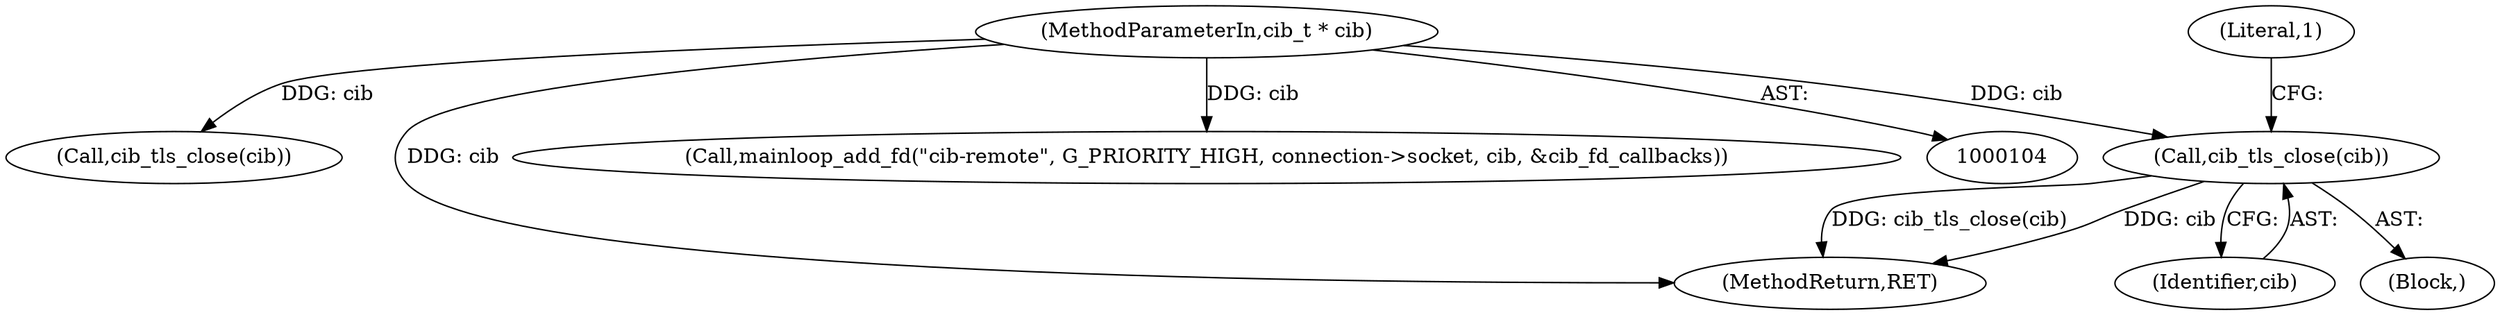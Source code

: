 digraph "0_pacemaker_564f7cc2a51dcd2f28ab12a13394f31be5aa3c93_10@API" {
"1000240" [label="(Call,cib_tls_close(cib))"];
"1000105" [label="(MethodParameterIn,cib_t * cib)"];
"1000240" [label="(Call,cib_tls_close(cib))"];
"1000217" [label="(Block,)"];
"1000383" [label="(Call,cib_tls_close(cib))"];
"1000105" [label="(MethodParameterIn,cib_t * cib)"];
"1000244" [label="(Literal,1)"];
"1000404" [label="(MethodReturn,RET)"];
"1000393" [label="(Call,mainloop_add_fd(\"cib-remote\", G_PRIORITY_HIGH, connection->socket, cib, &cib_fd_callbacks))"];
"1000241" [label="(Identifier,cib)"];
"1000240" -> "1000217"  [label="AST: "];
"1000240" -> "1000241"  [label="CFG: "];
"1000241" -> "1000240"  [label="AST: "];
"1000244" -> "1000240"  [label="CFG: "];
"1000240" -> "1000404"  [label="DDG: cib_tls_close(cib)"];
"1000240" -> "1000404"  [label="DDG: cib"];
"1000105" -> "1000240"  [label="DDG: cib"];
"1000105" -> "1000104"  [label="AST: "];
"1000105" -> "1000404"  [label="DDG: cib"];
"1000105" -> "1000383"  [label="DDG: cib"];
"1000105" -> "1000393"  [label="DDG: cib"];
}
